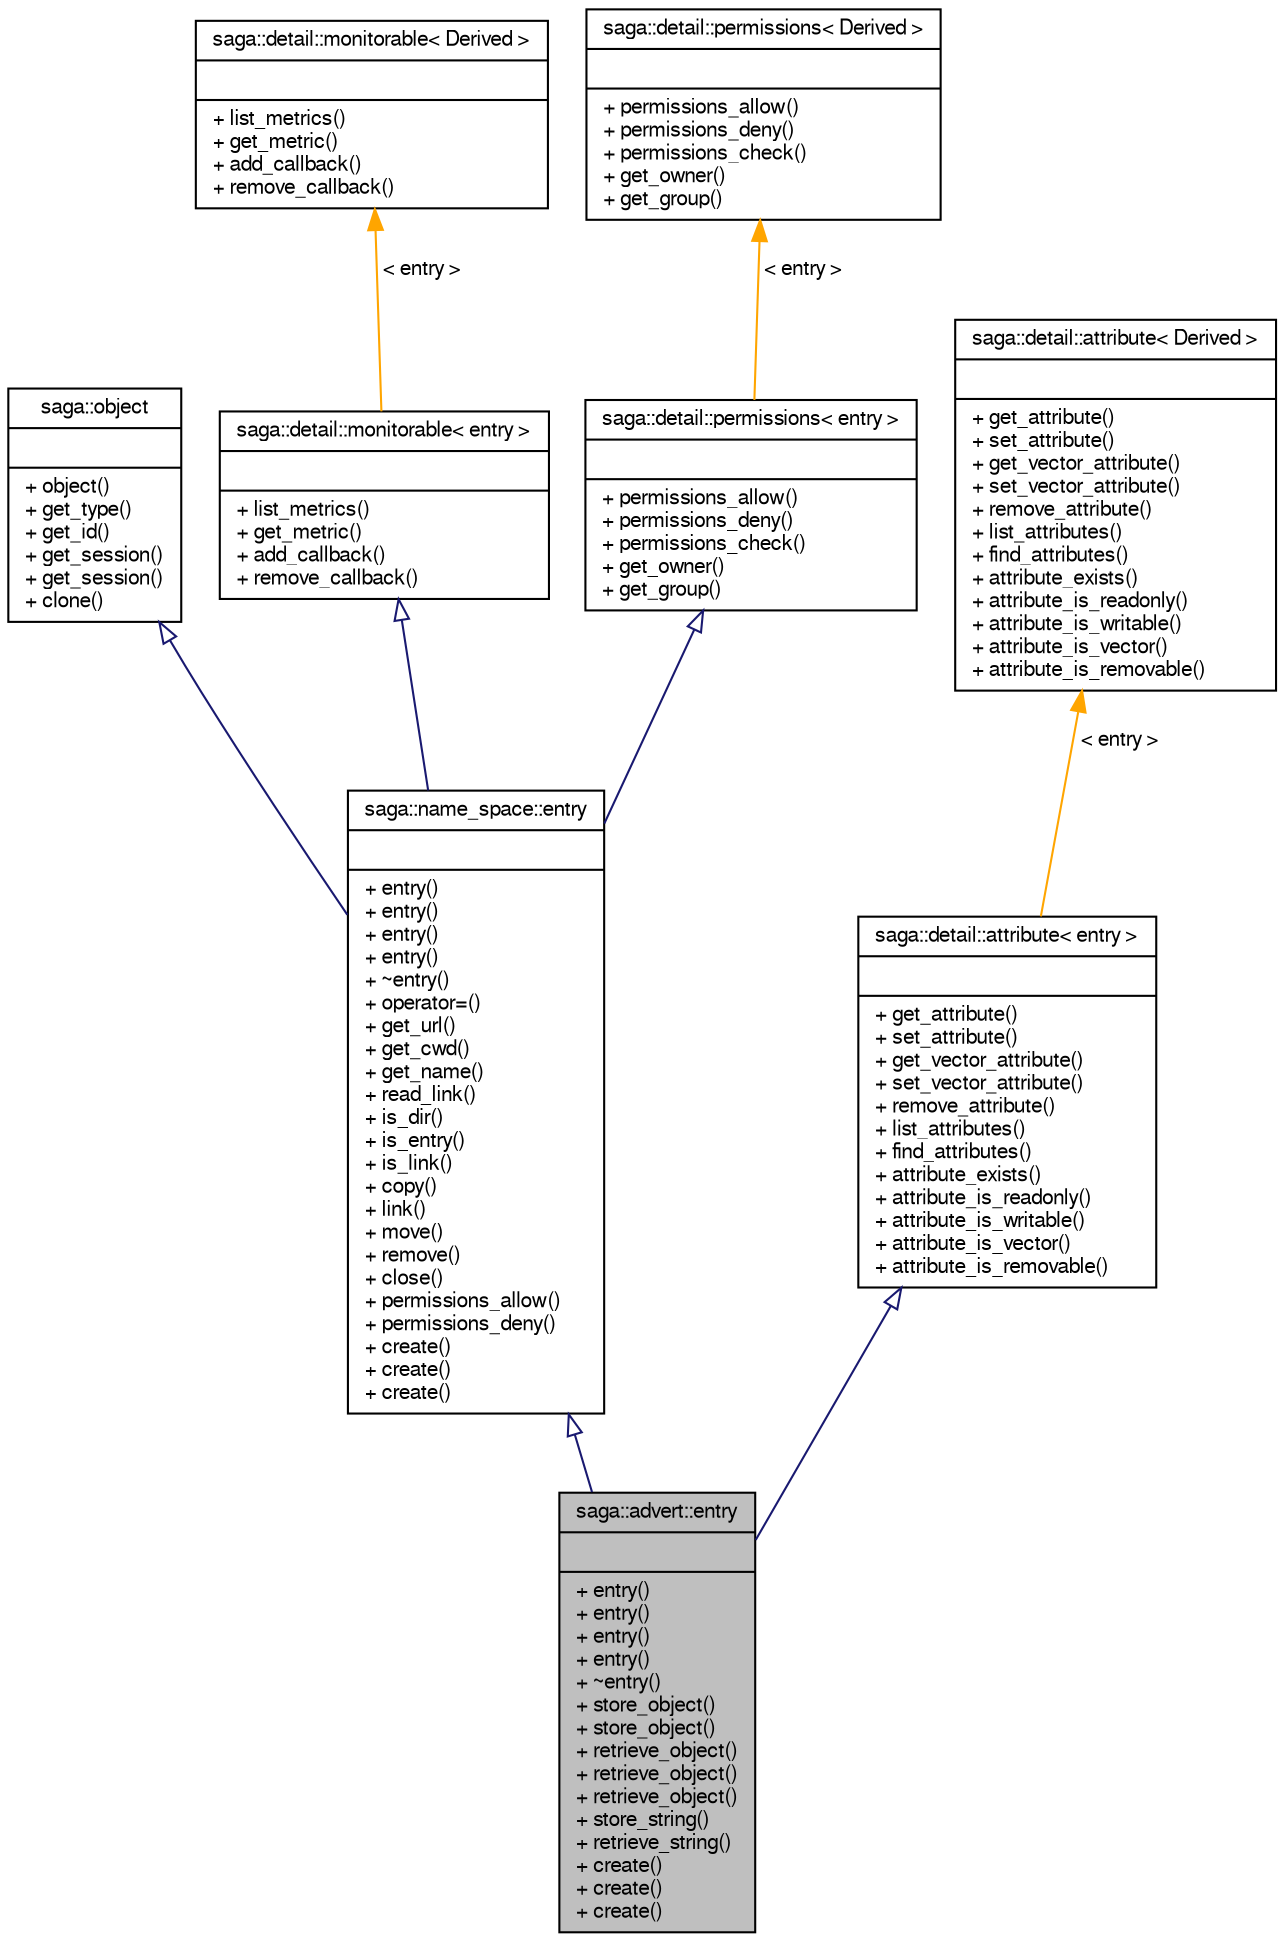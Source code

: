 digraph G
{
  bgcolor="transparent";
  edge [fontname="FreeSans",fontsize="10",labelfontname="FreeSans",labelfontsize="10"];
  node [fontname="FreeSans",fontsize="10",shape=record];
  Node1 [label="{saga::advert::entry\n||+ entry()\l+ entry()\l+ entry()\l+ entry()\l+ ~entry()\l+ store_object()\l+ store_object()\l+ retrieve_object()\l+ retrieve_object()\l+ retrieve_object()\l+ store_string()\l+ retrieve_string()\l+ create()\l+ create()\l+ create()\l}",height=0.2,width=0.4,color="black", fillcolor="grey75", style="filled" fontcolor="black"];
  Node2 -> Node1 [dir="back",color="midnightblue",fontsize="10",style="solid",arrowtail="onormal",fontname="FreeSans"];
  Node2 [label="{saga::name_space::entry\n||+ entry()\l+ entry()\l+ entry()\l+ entry()\l+ ~entry()\l+ operator=()\l+ get_url()\l+ get_cwd()\l+ get_name()\l+ read_link()\l+ is_dir()\l+ is_entry()\l+ is_link()\l+ copy()\l+ link()\l+ move()\l+ remove()\l+ close()\l+ permissions_allow()\l+ permissions_deny()\l+ create()\l+ create()\l+ create()\l}",height=0.2,width=0.4,color="black",URL="$classsaga_1_1name__space_1_1entry.html",tooltip="An RNS entry that interconnects a reference to an existing resource into the hierarchical name space..."];
  Node3 -> Node2 [dir="back",color="midnightblue",fontsize="10",style="solid",arrowtail="onormal",fontname="FreeSans"];
  Node3 [label="{saga::object\n||+ object()\l+ get_type()\l+ get_id()\l+ get_session()\l+ get_session()\l+ clone()\l}",height=0.2,width=0.4,color="black",URL="$classsaga_1_1object.html",tooltip="Brief description starts here."];
  Node4 -> Node2 [dir="back",color="midnightblue",fontsize="10",style="solid",arrowtail="onormal",fontname="FreeSans"];
  Node4 [label="{saga::detail::monitorable\< entry \>\n||+ list_metrics()\l+ get_metric()\l+ add_callback()\l+ remove_callback()\l}",height=0.2,width=0.4,color="black",URL="$structsaga_1_1detail_1_1monitorable.html"];
  Node5 -> Node4 [dir="back",color="orange",fontsize="10",style="solid",label=" \< entry \>" ,fontname="FreeSans"];
  Node5 [label="{saga::detail::monitorable\< Derived \>\n||+ list_metrics()\l+ get_metric()\l+ add_callback()\l+ remove_callback()\l}",height=0.2,width=0.4,color="black",URL="$structsaga_1_1detail_1_1monitorable.html",tooltip="The SAGA monitorable interface."];
  Node6 -> Node2 [dir="back",color="midnightblue",fontsize="10",style="solid",arrowtail="onormal",fontname="FreeSans"];
  Node6 [label="{saga::detail::permissions\< entry \>\n||+ permissions_allow()\l+ permissions_deny()\l+ permissions_check()\l+ get_owner()\l+ get_group()\l}",height=0.2,width=0.4,color="black",URL="$structsaga_1_1detail_1_1permissions.html"];
  Node7 -> Node6 [dir="back",color="orange",fontsize="10",style="solid",label=" \< entry \>" ,fontname="FreeSans"];
  Node7 [label="{saga::detail::permissions\< Derived \>\n||+ permissions_allow()\l+ permissions_deny()\l+ permissions_check()\l+ get_owner()\l+ get_group()\l}",height=0.2,width=0.4,color="black",URL="$structsaga_1_1detail_1_1permissions.html",tooltip="The SAGA permissions interface."];
  Node8 -> Node1 [dir="back",color="midnightblue",fontsize="10",style="solid",arrowtail="onormal",fontname="FreeSans"];
  Node8 [label="{saga::detail::attribute\< entry \>\n||+ get_attribute()\l+ set_attribute()\l+ get_vector_attribute()\l+ set_vector_attribute()\l+ remove_attribute()\l+ list_attributes()\l+ find_attributes()\l+ attribute_exists()\l+ attribute_is_readonly()\l+ attribute_is_writable()\l+ attribute_is_vector()\l+ attribute_is_removable()\l}",height=0.2,width=0.4,color="black",URL="$structsaga_1_1detail_1_1attribute.html"];
  Node9 -> Node8 [dir="back",color="orange",fontsize="10",style="solid",label=" \< entry \>" ,fontname="FreeSans"];
  Node9 [label="{saga::detail::attribute\< Derived \>\n||+ get_attribute()\l+ set_attribute()\l+ get_vector_attribute()\l+ set_vector_attribute()\l+ remove_attribute()\l+ list_attributes()\l+ find_attributes()\l+ attribute_exists()\l+ attribute_is_readonly()\l+ attribute_is_writable()\l+ attribute_is_vector()\l+ attribute_is_removable()\l}",height=0.2,width=0.4,color="black",URL="$structsaga_1_1detail_1_1attribute.html",tooltip="The SAGA attribute interface."];
}
